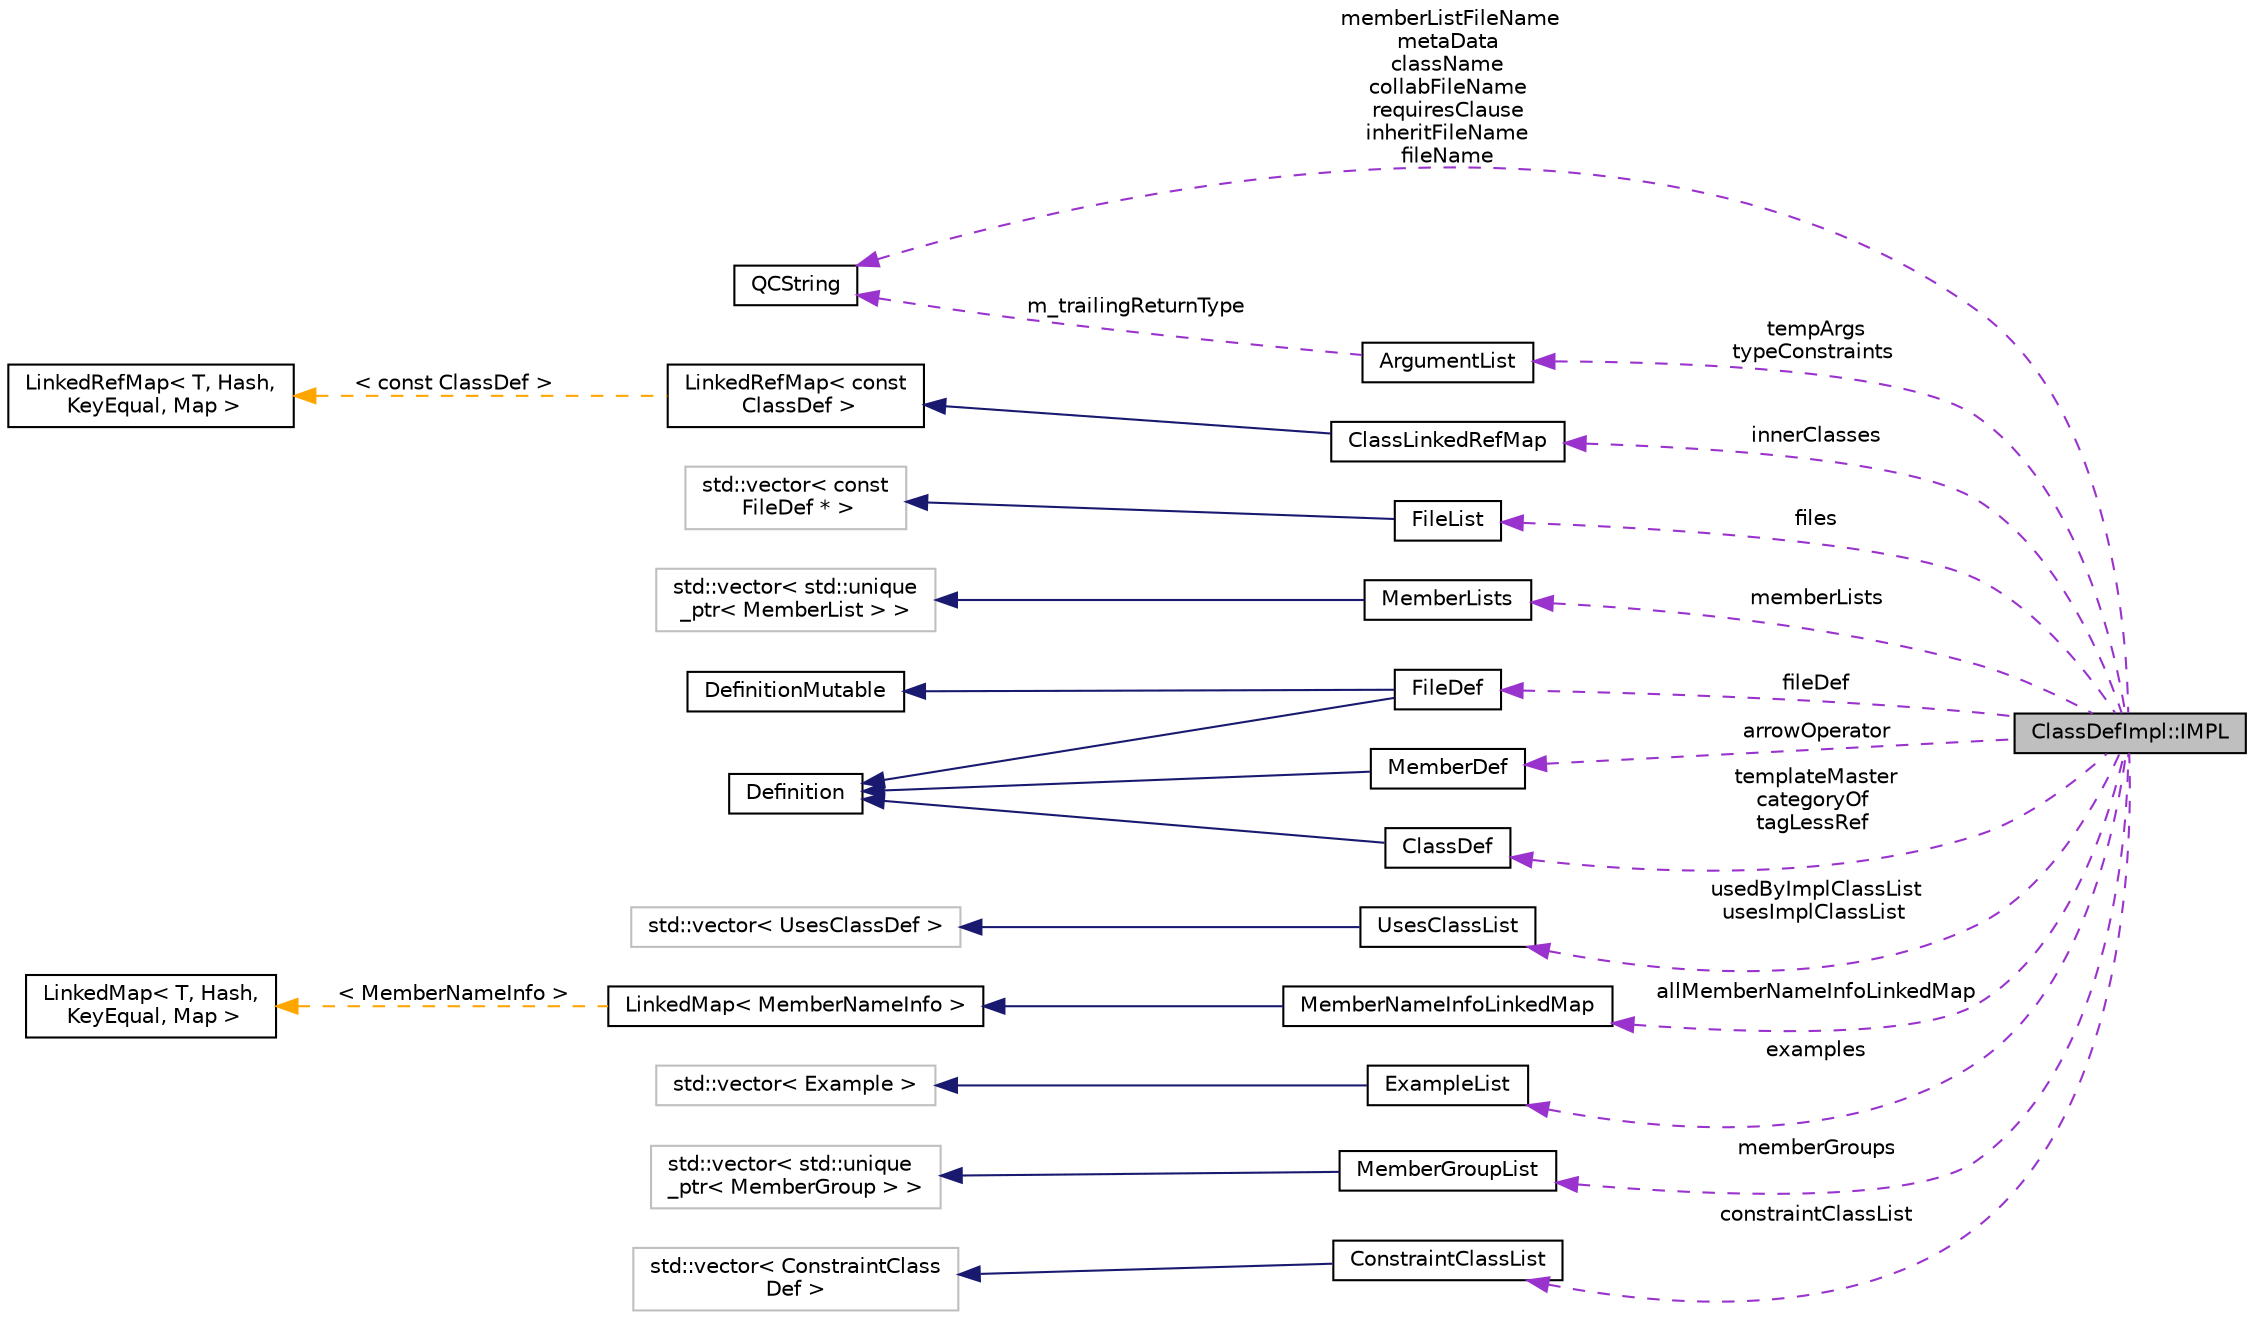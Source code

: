 digraph "ClassDefImpl::IMPL"
{
 // INTERACTIVE_SVG=YES
 // LATEX_PDF_SIZE
  edge [fontname="Helvetica",fontsize="10",labelfontname="Helvetica",labelfontsize="10"];
  node [fontname="Helvetica",fontsize="10",shape=record];
  rankdir="LR";
  Node1 [label="ClassDefImpl::IMPL",height=0.2,width=0.4,color="black", fillcolor="grey75", style="filled", fontcolor="black",tooltip="Private data associated with a ClassDef object."];
  Node2 -> Node1 [dir="back",color="darkorchid3",fontsize="10",style="dashed",label=" memberListFileName\nmetaData\nclassName\ncollabFileName\nrequiresClause\ninheritFileName\nfileName" ,fontname="Helvetica"];
  Node2 [label="QCString",height=0.2,width=0.4,color="black", fillcolor="white", style="filled",URL="$d9/d45/class_q_c_string.html",tooltip="This is an alternative implementation of QCString."];
  Node3 -> Node1 [dir="back",color="darkorchid3",fontsize="10",style="dashed",label=" innerClasses" ,fontname="Helvetica"];
  Node3 [label="ClassLinkedRefMap",height=0.2,width=0.4,color="black", fillcolor="white", style="filled",URL="$da/d08/class_class_linked_ref_map.html",tooltip=" "];
  Node4 -> Node3 [dir="back",color="midnightblue",fontsize="10",style="solid",fontname="Helvetica"];
  Node4 [label="LinkedRefMap\< const\l ClassDef \>",height=0.2,width=0.4,color="black", fillcolor="white", style="filled",URL="$d2/db7/class_linked_ref_map.html",tooltip=" "];
  Node5 -> Node4 [dir="back",color="orange",fontsize="10",style="dashed",label=" \< const ClassDef \>" ,fontname="Helvetica"];
  Node5 [label="LinkedRefMap\< T, Hash,\l KeyEqual, Map \>",height=0.2,width=0.4,color="black", fillcolor="white", style="filled",URL="$d2/db7/class_linked_ref_map.html",tooltip="Container class representing a vector of objects with keys."];
  Node6 -> Node1 [dir="back",color="darkorchid3",fontsize="10",style="dashed",label=" files" ,fontname="Helvetica"];
  Node6 [label="FileList",height=0.2,width=0.4,color="black", fillcolor="white", style="filled",URL="$d0/d18/class_file_list.html",tooltip=" "];
  Node7 -> Node6 [dir="back",color="midnightblue",fontsize="10",style="solid",fontname="Helvetica"];
  Node7 [label="std::vector\< const\l FileDef * \>",height=0.2,width=0.4,color="grey75", fillcolor="white", style="filled",tooltip=" "];
  Node8 -> Node1 [dir="back",color="darkorchid3",fontsize="10",style="dashed",label=" memberLists" ,fontname="Helvetica"];
  Node8 [label="MemberLists",height=0.2,width=0.4,color="black", fillcolor="white", style="filled",URL="$dd/d5a/class_member_lists.html",tooltip=" "];
  Node9 -> Node8 [dir="back",color="midnightblue",fontsize="10",style="solid",fontname="Helvetica"];
  Node9 [label="std::vector\< std::unique\l_ptr\< MemberList \> \>",height=0.2,width=0.4,color="grey75", fillcolor="white", style="filled",tooltip=" "];
  Node10 -> Node1 [dir="back",color="darkorchid3",fontsize="10",style="dashed",label=" fileDef" ,fontname="Helvetica"];
  Node10 [label="FileDef",height=0.2,width=0.4,color="black", fillcolor="white", style="filled",URL="$de/db0/class_file_def.html",tooltip="A model of a file symbol."];
  Node11 -> Node10 [dir="back",color="midnightblue",fontsize="10",style="solid",fontname="Helvetica"];
  Node11 [label="DefinitionMutable",height=0.2,width=0.4,color="black", fillcolor="white", style="filled",URL="$d0/d46/class_definition_mutable.html",tooltip=" "];
  Node12 -> Node10 [dir="back",color="midnightblue",fontsize="10",style="solid",fontname="Helvetica"];
  Node12 [label="Definition",height=0.2,width=0.4,color="black", fillcolor="white", style="filled",URL="$d5/dcc/class_definition.html",tooltip="The common base class of all entity definitions found in the sources."];
  Node13 -> Node1 [dir="back",color="darkorchid3",fontsize="10",style="dashed",label=" usedByImplClassList\nusesImplClassList" ,fontname="Helvetica"];
  Node13 [label="UsesClassList",height=0.2,width=0.4,color="black", fillcolor="white", style="filled",URL="$dd/d1c/class_uses_class_list.html",tooltip=" "];
  Node14 -> Node13 [dir="back",color="midnightblue",fontsize="10",style="solid",fontname="Helvetica"];
  Node14 [label="std::vector\< UsesClassDef \>",height=0.2,width=0.4,color="grey75", fillcolor="white", style="filled",tooltip=" "];
  Node15 -> Node1 [dir="back",color="darkorchid3",fontsize="10",style="dashed",label=" allMemberNameInfoLinkedMap" ,fontname="Helvetica"];
  Node15 [label="MemberNameInfoLinkedMap",height=0.2,width=0.4,color="black", fillcolor="white", style="filled",URL="$de/d04/class_member_name_info_linked_map.html",tooltip=" "];
  Node16 -> Node15 [dir="back",color="midnightblue",fontsize="10",style="solid",fontname="Helvetica"];
  Node16 [label="LinkedMap\< MemberNameInfo \>",height=0.2,width=0.4,color="black", fillcolor="white", style="filled",URL="$d0/d2c/class_linked_map.html",tooltip=" "];
  Node17 -> Node16 [dir="back",color="orange",fontsize="10",style="dashed",label=" \< MemberNameInfo \>" ,fontname="Helvetica"];
  Node17 [label="LinkedMap\< T, Hash,\l KeyEqual, Map \>",height=0.2,width=0.4,color="black", fillcolor="white", style="filled",URL="$d0/d2c/class_linked_map.html",tooltip="Container class representing a vector of objects with keys."];
  Node18 -> Node1 [dir="back",color="darkorchid3",fontsize="10",style="dashed",label=" examples" ,fontname="Helvetica"];
  Node18 [label="ExampleList",height=0.2,width=0.4,color="black", fillcolor="white", style="filled",URL="$d1/d48/class_example_list.html",tooltip=" "];
  Node19 -> Node18 [dir="back",color="midnightblue",fontsize="10",style="solid",fontname="Helvetica"];
  Node19 [label="std::vector\< Example \>",height=0.2,width=0.4,color="grey75", fillcolor="white", style="filled",tooltip=" "];
  Node20 -> Node1 [dir="back",color="darkorchid3",fontsize="10",style="dashed",label=" memberGroups" ,fontname="Helvetica"];
  Node20 [label="MemberGroupList",height=0.2,width=0.4,color="black", fillcolor="white", style="filled",URL="$df/d11/class_member_group_list.html",tooltip=" "];
  Node21 -> Node20 [dir="back",color="midnightblue",fontsize="10",style="solid",fontname="Helvetica"];
  Node21 [label="std::vector\< std::unique\l_ptr\< MemberGroup \> \>",height=0.2,width=0.4,color="grey75", fillcolor="white", style="filled",tooltip=" "];
  Node22 -> Node1 [dir="back",color="darkorchid3",fontsize="10",style="dashed",label=" tempArgs\ntypeConstraints" ,fontname="Helvetica"];
  Node22 [label="ArgumentList",height=0.2,width=0.4,color="black", fillcolor="white", style="filled",URL="$d7/df8/class_argument_list.html",tooltip="This class represents an function or template argument list."];
  Node2 -> Node22 [dir="back",color="darkorchid3",fontsize="10",style="dashed",label=" m_trailingReturnType" ,fontname="Helvetica"];
  Node23 -> Node1 [dir="back",color="darkorchid3",fontsize="10",style="dashed",label=" arrowOperator" ,fontname="Helvetica"];
  Node23 [label="MemberDef",height=0.2,width=0.4,color="black", fillcolor="white", style="filled",URL="$da/d09/class_member_def.html",tooltip="A model of a class/file/namespace member symbol."];
  Node12 -> Node23 [dir="back",color="midnightblue",fontsize="10",style="solid",fontname="Helvetica"];
  Node24 -> Node1 [dir="back",color="darkorchid3",fontsize="10",style="dashed",label=" constraintClassList" ,fontname="Helvetica"];
  Node24 [label="ConstraintClassList",height=0.2,width=0.4,color="black", fillcolor="white", style="filled",URL="$d6/d69/class_constraint_class_list.html",tooltip=" "];
  Node25 -> Node24 [dir="back",color="midnightblue",fontsize="10",style="solid",fontname="Helvetica"];
  Node25 [label="std::vector\< ConstraintClass\lDef \>",height=0.2,width=0.4,color="grey75", fillcolor="white", style="filled",tooltip=" "];
  Node26 -> Node1 [dir="back",color="darkorchid3",fontsize="10",style="dashed",label=" templateMaster\ncategoryOf\ntagLessRef" ,fontname="Helvetica"];
  Node26 [label="ClassDef",height=0.2,width=0.4,color="black", fillcolor="white", style="filled",URL="$d1/dcf/class_class_def.html",tooltip="A abstract class representing of a compound symbol."];
  Node12 -> Node26 [dir="back",color="midnightblue",fontsize="10",style="solid",fontname="Helvetica"];
}
